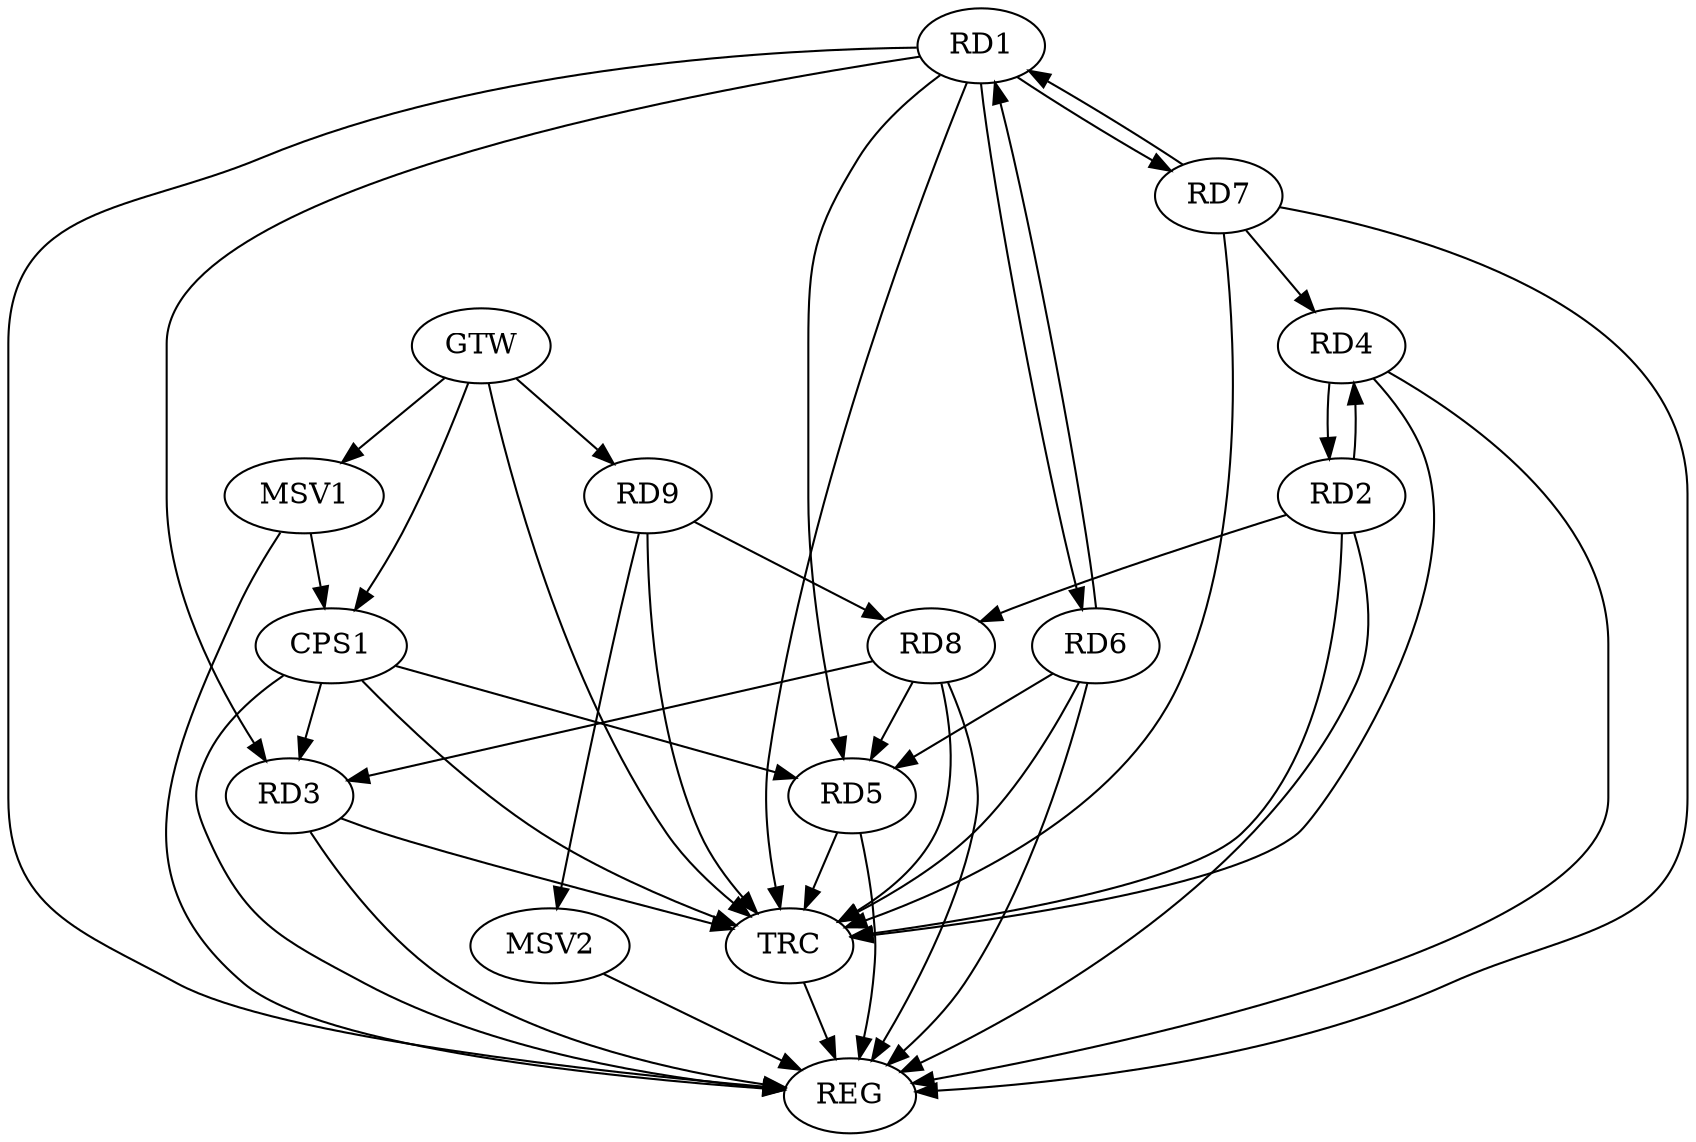 strict digraph G {
  RD1 [ label="RD1" ];
  RD2 [ label="RD2" ];
  RD3 [ label="RD3" ];
  RD4 [ label="RD4" ];
  RD5 [ label="RD5" ];
  RD6 [ label="RD6" ];
  RD7 [ label="RD7" ];
  RD8 [ label="RD8" ];
  RD9 [ label="RD9" ];
  CPS1 [ label="CPS1" ];
  GTW [ label="GTW" ];
  REG [ label="REG" ];
  TRC [ label="TRC" ];
  MSV1 [ label="MSV1" ];
  MSV2 [ label="MSV2" ];
  RD1 -> RD3;
  RD1 -> RD6;
  RD6 -> RD1;
  RD1 -> RD7;
  RD7 -> RD1;
  RD2 -> RD4;
  RD4 -> RD2;
  RD2 -> RD8;
  RD8 -> RD3;
  RD7 -> RD4;
  RD6 -> RD5;
  RD8 -> RD5;
  RD9 -> RD8;
  CPS1 -> RD3;
  CPS1 -> RD5;
  GTW -> RD9;
  GTW -> CPS1;
  RD1 -> REG;
  RD2 -> REG;
  RD3 -> REG;
  RD4 -> REG;
  RD5 -> REG;
  RD6 -> REG;
  RD7 -> REG;
  RD8 -> REG;
  CPS1 -> REG;
  RD1 -> TRC;
  RD2 -> TRC;
  RD3 -> TRC;
  RD4 -> TRC;
  RD5 -> TRC;
  RD6 -> TRC;
  RD7 -> TRC;
  RD8 -> TRC;
  RD9 -> TRC;
  CPS1 -> TRC;
  GTW -> TRC;
  TRC -> REG;
  RD1 -> RD5;
  MSV1 -> CPS1;
  GTW -> MSV1;
  MSV1 -> REG;
  RD9 -> MSV2;
  MSV2 -> REG;
}
